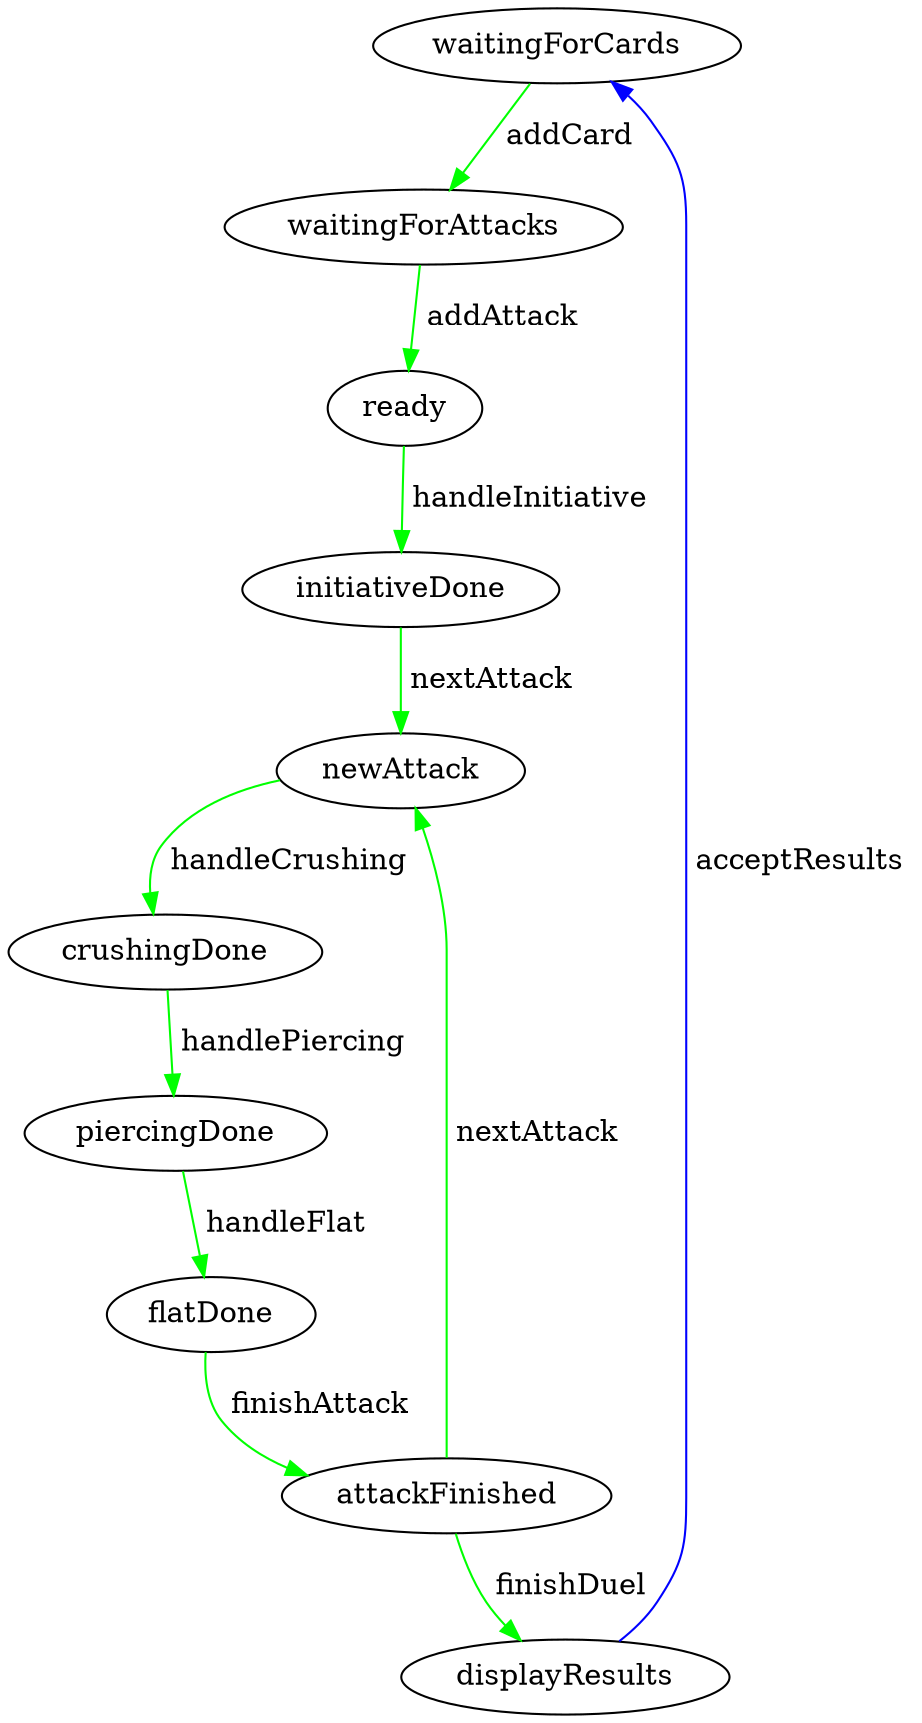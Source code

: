 digraph "fsm" {
  "waitingForCards";
  "waitingForAttacks";
  "ready";
  "initiativeDone";
  "newAttack";
  "attackFinished";
  "crushingDone";
  "piercingDone";
  "flatDone";
  "displayResults";
  "waitingForCards" -> "waitingForAttacks" [ color="green" ; label=" addCard " ];
  "waitingForAttacks" -> "ready" [ color="green" ; label=" addAttack " ];
  "ready" -> "initiativeDone" [ color="green" ; label=" handleInitiative " ];
  "initiativeDone" -> "newAttack" [ color="green" ; label=" nextAttack " ];
  "attackFinished" -> "newAttack" [ color="green" ; label=" nextAttack " ];
  "newAttack" -> "crushingDone" [ color="green" ; label=" handleCrushing " ];
  "crushingDone" -> "piercingDone" [ color="green" ; label=" handlePiercing " ];
  "piercingDone" -> "flatDone" [ color="green" ; label=" handleFlat " ];
  "flatDone" -> "attackFinished" [ color="green" ; label=" finishAttack " ];
  "attackFinished" -> "displayResults" [ color="green" ; label=" finishDuel " ];
  "displayResults" -> "waitingForCards" [ color="blue" ; label=" acceptResults " ];
}